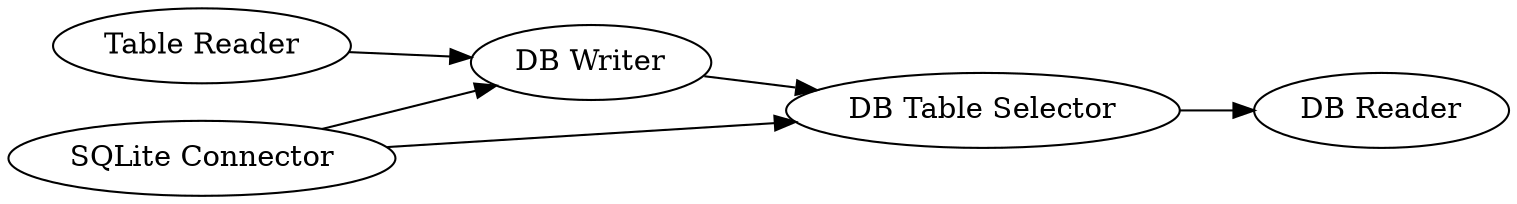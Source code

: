 digraph {
	8 -> 10
	9 -> 11
	11 -> 12
	9 -> 10
	10 -> 11
	9 [label="SQLite Connector"]
	11 [label="DB Table Selector"]
	10 [label="DB Writer"]
	8 [label="Table Reader"]
	12 [label="DB Reader"]
	rankdir=LR
}
